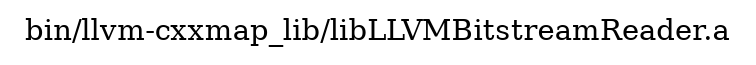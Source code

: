 digraph "bin/llvm-cxxmap_lib/libLLVMBitstreamReader.a" {
	label="bin/llvm-cxxmap_lib/libLLVMBitstreamReader.a";
	rankdir="LR"

}
